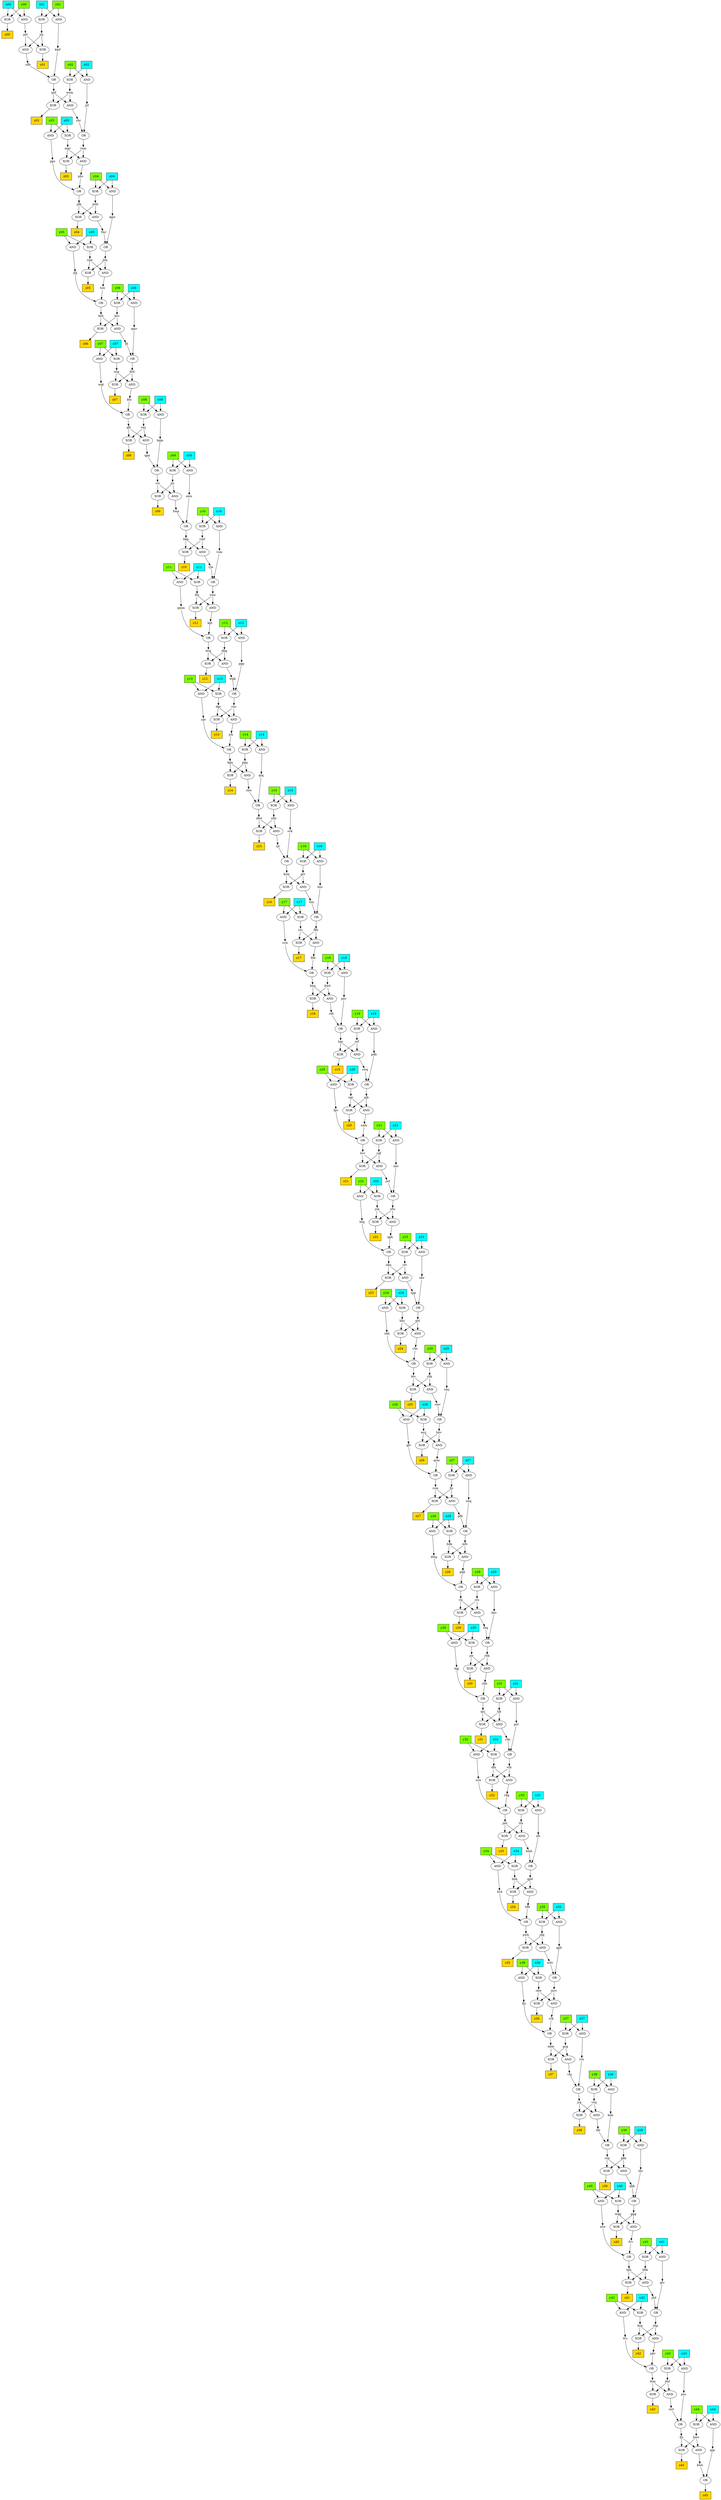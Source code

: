digraph {
  subgraph {
  x00 [shape = rectangle, style = filled, fillcolor = aqua]
  x01 [shape = rectangle, style = filled, fillcolor = aqua]
  x02 [shape = rectangle, style = filled, fillcolor = aqua]
  x03 [shape = rectangle, style = filled, fillcolor = aqua]
  x04 [shape = rectangle, style = filled, fillcolor = aqua]
  x05 [shape = rectangle, style = filled, fillcolor = aqua]
  x06 [shape = rectangle, style = filled, fillcolor = aqua]
  x07 [shape = rectangle, style = filled, fillcolor = aqua]
  x08 [shape = rectangle, style = filled, fillcolor = aqua]
  x09 [shape = rectangle, style = filled, fillcolor = aqua]
  x10 [shape = rectangle, style = filled, fillcolor = aqua]
  x11 [shape = rectangle, style = filled, fillcolor = aqua]
  x12 [shape = rectangle, style = filled, fillcolor = aqua]
  x13 [shape = rectangle, style = filled, fillcolor = aqua]
  x14 [shape = rectangle, style = filled, fillcolor = aqua]
  x15 [shape = rectangle, style = filled, fillcolor = aqua]
  x16 [shape = rectangle, style = filled, fillcolor = aqua]
  x17 [shape = rectangle, style = filled, fillcolor = aqua]
  x18 [shape = rectangle, style = filled, fillcolor = aqua]
  x19 [shape = rectangle, style = filled, fillcolor = aqua]
  x20 [shape = rectangle, style = filled, fillcolor = aqua]
  x21 [shape = rectangle, style = filled, fillcolor = aqua]
  x22 [shape = rectangle, style = filled, fillcolor = aqua]
  x23 [shape = rectangle, style = filled, fillcolor = aqua]
  x24 [shape = rectangle, style = filled, fillcolor = aqua]
  x25 [shape = rectangle, style = filled, fillcolor = aqua]
  x26 [shape = rectangle, style = filled, fillcolor = aqua]
  x27 [shape = rectangle, style = filled, fillcolor = aqua]
  x28 [shape = rectangle, style = filled, fillcolor = aqua]
  x29 [shape = rectangle, style = filled, fillcolor = aqua]
  x30 [shape = rectangle, style = filled, fillcolor = aqua]
  x31 [shape = rectangle, style = filled, fillcolor = aqua]
  x32 [shape = rectangle, style = filled, fillcolor = aqua]
  x33 [shape = rectangle, style = filled, fillcolor = aqua]
  x34 [shape = rectangle, style = filled, fillcolor = aqua]
  x35 [shape = rectangle, style = filled, fillcolor = aqua]
  x36 [shape = rectangle, style = filled, fillcolor = aqua]
  x37 [shape = rectangle, style = filled, fillcolor = aqua]
  x38 [shape = rectangle, style = filled, fillcolor = aqua]
  x39 [shape = rectangle, style = filled, fillcolor = aqua]
  x40 [shape = rectangle, style = filled, fillcolor = aqua]
  x41 [shape = rectangle, style = filled, fillcolor = aqua]
  x42 [shape = rectangle, style = filled, fillcolor = aqua]
  x43 [shape = rectangle, style = filled, fillcolor = aqua]
  x44 [shape = rectangle, style = filled, fillcolor = aqua]
  }
  subgraph {
  y00 [shape = rectangle, style = filled, fillcolor = chartreuse]
  y01 [shape = rectangle, style = filled, fillcolor = chartreuse]
  y02 [shape = rectangle, style = filled, fillcolor = chartreuse]
  y03 [shape = rectangle, style = filled, fillcolor = chartreuse]
  y04 [shape = rectangle, style = filled, fillcolor = chartreuse]
  y05 [shape = rectangle, style = filled, fillcolor = chartreuse]
  y06 [shape = rectangle, style = filled, fillcolor = chartreuse]
  y07 [shape = rectangle, style = filled, fillcolor = chartreuse]
  y08 [shape = rectangle, style = filled, fillcolor = chartreuse]
  y09 [shape = rectangle, style = filled, fillcolor = chartreuse]
  y10 [shape = rectangle, style = filled, fillcolor = chartreuse]
  y11 [shape = rectangle, style = filled, fillcolor = chartreuse]
  y12 [shape = rectangle, style = filled, fillcolor = chartreuse]
  y13 [shape = rectangle, style = filled, fillcolor = chartreuse]
  y14 [shape = rectangle, style = filled, fillcolor = chartreuse]
  y15 [shape = rectangle, style = filled, fillcolor = chartreuse]
  y16 [shape = rectangle, style = filled, fillcolor = chartreuse]
  y17 [shape = rectangle, style = filled, fillcolor = chartreuse]
  y18 [shape = rectangle, style = filled, fillcolor = chartreuse]
  y19 [shape = rectangle, style = filled, fillcolor = chartreuse]
  y20 [shape = rectangle, style = filled, fillcolor = chartreuse]
  y21 [shape = rectangle, style = filled, fillcolor = chartreuse]
  y22 [shape = rectangle, style = filled, fillcolor = chartreuse]
  y23 [shape = rectangle, style = filled, fillcolor = chartreuse]
  y24 [shape = rectangle, style = filled, fillcolor = chartreuse]
  y25 [shape = rectangle, style = filled, fillcolor = chartreuse]
  y26 [shape = rectangle, style = filled, fillcolor = chartreuse]
  y27 [shape = rectangle, style = filled, fillcolor = chartreuse]
  y28 [shape = rectangle, style = filled, fillcolor = chartreuse]
  y29 [shape = rectangle, style = filled, fillcolor = chartreuse]
  y30 [shape = rectangle, style = filled, fillcolor = chartreuse]
  y31 [shape = rectangle, style = filled, fillcolor = chartreuse]
  y32 [shape = rectangle, style = filled, fillcolor = chartreuse]
  y33 [shape = rectangle, style = filled, fillcolor = chartreuse]
  y34 [shape = rectangle, style = filled, fillcolor = chartreuse]
  y35 [shape = rectangle, style = filled, fillcolor = chartreuse]
  y36 [shape = rectangle, style = filled, fillcolor = chartreuse]
  y37 [shape = rectangle, style = filled, fillcolor = chartreuse]
  y38 [shape = rectangle, style = filled, fillcolor = chartreuse]
  y39 [shape = rectangle, style = filled, fillcolor = chartreuse]
  y40 [shape = rectangle, style = filled, fillcolor = chartreuse]
  y41 [shape = rectangle, style = filled, fillcolor = chartreuse]
  y42 [shape = rectangle, style = filled, fillcolor = chartreuse]
  y43 [shape = rectangle, style = filled, fillcolor = chartreuse]
  y44 [shape = rectangle, style = filled, fillcolor = chartreuse]
  }
  subgraph {
  z00 [shape = rectangle, style = filled, fillcolor = gold]
  z01 [shape = rectangle, style = filled, fillcolor = gold]
  z02 [shape = rectangle, style = filled, fillcolor = gold]
  z03 [shape = rectangle, style = filled, fillcolor = gold]
  z04 [shape = rectangle, style = filled, fillcolor = gold]
  z05 [shape = rectangle, style = filled, fillcolor = gold]
  z06 [shape = rectangle, style = filled, fillcolor = gold]
  z07 [shape = rectangle, style = filled, fillcolor = gold]
  z08 [shape = rectangle, style = filled, fillcolor = gold]
  z09 [shape = rectangle, style = filled, fillcolor = gold]
  z10 [shape = rectangle, style = filled, fillcolor = gold]
  z11 [shape = rectangle, style = filled, fillcolor = gold]
  z12 [shape = rectangle, style = filled, fillcolor = gold]
  z13 [shape = rectangle, style = filled, fillcolor = gold]
  z14 [shape = rectangle, style = filled, fillcolor = gold]
  z15 [shape = rectangle, style = filled, fillcolor = gold]
  z16 [shape = rectangle, style = filled, fillcolor = gold]
  z17 [shape = rectangle, style = filled, fillcolor = gold]
  z18 [shape = rectangle, style = filled, fillcolor = gold]
  z19 [shape = rectangle, style = filled, fillcolor = gold]
  z20 [shape = rectangle, style = filled, fillcolor = gold]
  z21 [shape = rectangle, style = filled, fillcolor = gold]
  z22 [shape = rectangle, style = filled, fillcolor = gold]
  z23 [shape = rectangle, style = filled, fillcolor = gold]
  z24 [shape = rectangle, style = filled, fillcolor = gold]
  z25 [shape = rectangle, style = filled, fillcolor = gold]
  z26 [shape = rectangle, style = filled, fillcolor = gold]
  z27 [shape = rectangle, style = filled, fillcolor = gold]
  z28 [shape = rectangle, style = filled, fillcolor = gold]
  z29 [shape = rectangle, style = filled, fillcolor = gold]
  z30 [shape = rectangle, style = filled, fillcolor = gold]
  z31 [shape = rectangle, style = filled, fillcolor = gold]
  z32 [shape = rectangle, style = filled, fillcolor = gold]
  z33 [shape = rectangle, style = filled, fillcolor = gold]
  z34 [shape = rectangle, style = filled, fillcolor = gold]
  z35 [shape = rectangle, style = filled, fillcolor = gold]
  z36 [shape = rectangle, style = filled, fillcolor = gold]
  z37 [shape = rectangle, style = filled, fillcolor = gold]
  z38 [shape = rectangle, style = filled, fillcolor = gold]
  z39 [shape = rectangle, style = filled, fillcolor = gold]
  z40 [shape = rectangle, style = filled, fillcolor = gold]
  z41 [shape = rectangle, style = filled, fillcolor = gold]
  z42 [shape = rectangle, style = filled, fillcolor = gold]
  z43 [shape = rectangle, style = filled, fillcolor = gold]
  z44 [shape = rectangle, style = filled, fillcolor = gold]
  z45 [shape = rectangle, style = filled, fillcolor = gold]
  }
  bcq [shape = plain]
  bgj [shape = plain]
  bkp [shape = plain]
  bmv [shape = plain]
  bqm [shape = plain]
  bss [shape = plain]
  btq [shape = plain]
  btv [shape = plain]
  cbh [shape = plain]
  ccs [shape = plain]
  ccw [shape = plain]
  cdb [shape = plain]
  cdt [shape = plain]
  chb [shape = plain]
  cjt [shape = plain]
  ckw [shape = plain]
  cpr [shape = plain]
  crk [shape = plain]
  crp [shape = plain]
  crt [shape = plain]
  dbd [shape = plain]
  dbg [shape = plain]
  dfn [shape = plain]
  dgr [shape = plain]
  dgw [shape = plain]
  dnf [shape = plain]
  drd [shape = plain]
  dwd [shape = plain]
  dwg [shape = plain]
  fbb [shape = plain]
  fjc [shape = plain]
  fjn [shape = plain]
  fjs [shape = plain]
  fjt [shape = plain]
  fkb [shape = plain]
  fmr [shape = plain]
  fpv [shape = plain]
  ftq [shape = plain]
  fvc [shape = plain]
  fvv [shape = plain]
  gcg [shape = plain]
  ggg [shape = plain]
  gkk [shape = plain]
  grr [shape = plain]
  gtv [shape = plain]
  hbc [shape = plain]
  hbk [shape = plain]
  hdk [shape = plain]
  hmh [shape = plain]
  hnk [shape = plain]
  hnq [shape = plain]
  hnv [shape = plain]
  hqr [shape = plain]
  hrd [shape = plain]
  hvv [shape = plain]
  hwp [shape = plain]
  jck [shape = plain]
  jdk [shape = plain]
  jdq [shape = plain]
  jfq [shape = plain]
  jhd [shape = plain]
  jmt [shape = plain]
  jnj [shape = plain]
  jnr [shape = plain]
  jrf [shape = plain]
  jrg [shape = plain]
  jrk [shape = plain]
  jsd [shape = plain]
  jtc [shape = plain]
  jtm [shape = plain]
  kcc [shape = plain]
  kcm [shape = plain]
  kcp [shape = plain]
  kgn [shape = plain]
  kgt [shape = plain]
  kmf [shape = plain]
  knb [shape = plain]
  knv [shape = plain]
  ksh [shape = plain]
  ktn [shape = plain]
  kwh [shape = plain]
  mcj [shape = plain]
  mcv [shape = plain]
  mfc [shape = plain]
  mgr [shape = plain]
  mtb [shape = plain]
  nbm [shape = plain]
  nbr [shape = plain]
  ncp [shape = plain]
  njb [shape = plain]
  nkn [shape = plain]
  nnq [shape = plain]
  nnr [shape = plain]
  ntw [shape = plain]
  nwn [shape = plain]
  pct [shape = plain]
  pdb [shape = plain]
  pfb [shape = plain]
  pgq [shape = plain]
  phc [shape = plain]
  pkv [shape = plain]
  pnv [shape = plain]
  ppp [shape = plain]
  pps [shape = plain]
  pqk [shape = plain]
  prt [shape = plain]
  pss [shape = plain]
  pwb [shape = plain]
  qcm [shape = plain]
  qft [shape = plain]
  qfv [shape = plain]
  qkk [shape = plain]
  qmm [shape = plain]
  qmr [shape = plain]
  qnf [shape = plain]
  qpd [shape = plain]
  qph [shape = plain]
  qpk [shape = plain]
  qpn [shape = plain]
  qqr [shape = plain]
  qsj [shape = plain]
  qst [shape = plain]
  qtq [shape = plain]
  rbk [shape = plain]
  rcc [shape = plain]
  rcm [shape = plain]
  rdg [shape = plain]
  rdn [shape = plain]
  rhk [shape = plain]
  rhw [shape = plain]
  rjw [shape = plain]
  rmv [shape = plain]
  rqf [shape = plain]
  rqw [shape = plain]
  rrn [shape = plain]
  rsj [shape = plain]
  scw [shape = plain]
  sfs [shape = plain]
  sfw [shape = plain]
  shb [shape = plain]
  shp [shape = plain]
  shr [shape = plain]
  smh [shape = plain]
  smj [shape = plain]
  spp [shape = plain]
  sqr [shape = plain]
  ssf [shape = plain]
  svk [shape = plain]
  swq [shape = plain]
  tbr [shape = plain]
  tdb [shape = plain]
  thm [shape = plain]
  thq [shape = plain]
  tjk [shape = plain]
  tkt [shape = plain]
  tnn [shape = plain]
  tph [shape = plain]
  tsw [shape = plain]
  ttn [shape = plain]
  twj [shape = plain]
  vhj [shape = plain]
  vhv [shape = plain]
  vmf [shape = plain]
  vnc [shape = plain]
  vnm [shape = plain]
  vnw [shape = plain]
  vrr [shape = plain]
  vsm [shape = plain]
  vsq [shape = plain]
  vtb [shape = plain]
  wdv [shape = plain]
  wgk [shape = plain]
  wqg [shape = plain]
  wqt [shape = plain]
  wrt [shape = plain]
  wsm [shape = plain]
  AND_y16_x16_bss [shape = oval, label = AND]
  OR_wrt_pss_fjs [shape = oval, label = OR]
  AND_qpd_hnk_tdb [shape = oval, label = AND]
  AND_ncp_drd_ktn [shape = oval, label = AND]
  AND_vnw_ftq_kgt [shape = oval, label = AND]
  XOR_y12_x12_dbg [shape = oval, label = XOR]
  AND_y05_x05_jfq [shape = oval, label = AND]
  XOR_x16_y16_grr [shape = oval, label = XOR]
  AND_y39_x39_tbr [shape = oval, label = AND]
  AND_crp_gkk_qkk [shape = oval, label = AND]
  AND_x02_y02_jrf [shape = oval, label = AND]
  AND_x09_y09_nwn [shape = oval, label = AND]
  AND_vmf_bkp_rjw [shape = oval, label = AND]
  XOR_qpd_hnk_z34 [shape = oval, label = XOR]
  XOR_x06_y06_kcc [shape = oval, label = XOR]
  AND_x30_y30_bgj [shape = oval, label = AND]
  AND_rhk_btv_rmv [shape = oval, label = AND]
  XOR_fjs_bmv_z44 [shape = oval, label = XOR]
  XOR_btv_rhk_z25 [shape = oval, label = XOR]
  OR_wgk_ppp_vnc [shape = oval, label = OR]
  XOR_kcm_grr_z16 [shape = oval, label = XOR]
  AND_fkb_rcc_fbb [shape = oval, label = AND]
  XOR_dbd_shb_z15 [shape = oval, label = XOR]
  XOR_y38_x38_vsq [shape = oval, label = XOR]
  OR_sfs_hmh_qpd [shape = oval, label = OR]
  AND_bmv_fjs_kwh [shape = oval, label = AND]
  XOR_ftq_vnw_z11 [shape = oval, label = XOR]
  OR_cjt_svk_kcm [shape = oval, label = OR]
  XOR_y33_x33_ttn [shape = oval, label = XOR]
  XOR_x18_y18_dwd [shape = oval, label = XOR]
  OR_qpk_btq_nkn [shape = oval, label = OR]
  OR_nnq_pfb_mfc [shape = oval, label = OR]
  XOR_crp_gkk_z39 [shape = oval, label = XOR]
  AND_x28_y28_dwg [shape = oval, label = AND]
  XOR_y07_x07_ncp [shape = oval, label = XOR]
  AND_ssf_hqr_swq [shape = oval, label = AND]
  AND_mfc_hdk_pqk [shape = oval, label = AND]
  XOR_y44_x44_bmv [shape = oval, label = XOR]
  XOR_x35_y35_jdq [shape = oval, label = XOR]
  XOR_y30_x30_jnr [shape = oval, label = XOR]
  XOR_x32_y32_dfn [shape = oval, label = XOR]
  OR_ccw_fbb_hnq [shape = oval, label = OR]
  OR_pqk_dwg_rsj [shape = oval, label = OR]
  OR_jrk_cpr_kgn [shape = oval, label = OR]
  AND_x01_y01_kmf [shape = oval, label = AND]
  AND_kcm_grr_tnn [shape = oval, label = AND]
  XOR_y28_x28_hdk [shape = oval, label = XOR]
  AND_mtb_jdk_fmr [shape = oval, label = AND]
  XOR_y29_x29_ccs [shape = oval, label = XOR]
  OR_vhv_cbh_btv [shape = oval, label = OR]
  XOR_hdk_mfc_z28 [shape = oval, label = XOR]
  AND_dbg_bcq_wgk [shape = oval, label = AND]
  XOR_x11_y11_ftq [shape = oval, label = XOR]
  XOR_y04_x04_mtb [shape = oval, label = XOR]
  AND_vnm_mgr_phc [shape = oval, label = AND]
  OR_jfq_tsw_ksh [shape = oval, label = OR]
  XOR_gcg_nbm_z37 [shape = oval, label = XOR]
  OR_wdv_qph_mcv [shape = oval, label = OR]
  AND_x19_y19_pdb [shape = oval, label = AND]
  XOR_rqf_hvv_z21 [shape = oval, label = XOR]
  AND_y27_x27_nnq [shape = oval, label = AND]
  OR_rdg_scw_jmt [shape = oval, label = OR]
  OR_qkk_tbr_ggg [shape = oval, label = OR]
  AND_jtm_rqw_tsw [shape = oval, label = AND]
  AND_ccs_rsj_thq [shape = oval, label = AND]
  OR_kgt_qmm_bcq [shape = oval, label = OR]
  OR_kwh_qqr_z45 [shape = oval, label = OR]
  XOR_twj_qft_z08 [shape = oval, label = XOR]
  AND_ttn_jmt_hmh [shape = oval, label = AND]
  AND_y44_x44_qqr [shape = oval, label = AND]
  XOR_x03_y03_mgr [shape = oval, label = XOR]
  AND_x40_y40_ntw [shape = oval, label = AND]
  XOR_jmt_ttn_z33 [shape = oval, label = XOR]
  XOR_x43_y43_dnf [shape = oval, label = XOR]
  OR_rmv_smj_hnv [shape = oval, label = OR]
  AND_y17_x17_ccw [shape = oval, label = AND]
  XOR_y22_x22_jck [shape = oval, label = XOR]
  AND_tph_hbk_jhd [shape = oval, label = AND]
  AND_x34_y34_hrd [shape = oval, label = AND]
  XOR_ssf_hqr_z19 [shape = oval, label = XOR]
  AND_y37_x37_rrn [shape = oval, label = AND]
  AND_y04_x04_dgw [shape = oval, label = AND]
  AND_qft_twj_qpn [shape = oval, label = AND]
  OR_tnn_bss_fkb [shape = oval, label = OR]
  AND_x12_y12_ppp [shape = oval, label = AND]
  OR_kmf_cdb_qnf [shape = oval, label = OR]
  XOR_vsq_jrg_z38 [shape = oval, label = XOR]
  XOR_ccs_rsj_z29 [shape = oval, label = XOR]
  XOR_y01_x01_jnj [shape = oval, label = XOR]
  XOR_mtb_jdk_z04 [shape = oval, label = XOR]
  AND_y21_x21_nnr [shape = oval, label = AND]
  XOR_hnq_dwd_z18 [shape = oval, label = XOR]
  XOR_x19_y19_ssf [shape = oval, label = XOR]
  XOR_y34_x34_hnk [shape = oval, label = XOR]
  AND_shp_kcp_pkv [shape = oval, label = AND]
  XOR_x08_y08_twj [shape = oval, label = XOR]
  OR_fvc_pkv_thm [shape = oval, label = OR]
  AND_x41_y41_gtv [shape = oval, label = AND]
  AND_x06_y06_qmr [shape = oval, label = AND]
  AND_qsj_tjk_rdn [shape = oval, label = AND]
  OR_vhj_rrn_jrg [shape = oval, label = OR]
  AND_jrg_vsq_tkt [shape = oval, label = AND]
  AND_y15_x15_svk [shape = oval, label = AND]
  XOR_prt_jnj_z01 [shape = oval, label = XOR]
  AND_shb_dbd_cjt [shape = oval, label = AND]
  AND_hbc_qst_vhv [shape = oval, label = AND]
  AND_x10_y10_vsm [shape = oval, label = AND]
  XOR_bkp_vmf_z10 [shape = oval, label = XOR]
  AND_y33_x33_sfs [shape = oval, label = AND]
  XOR_kgn_pgq_z14 [shape = oval, label = XOR]
  AND_y36_x36_fjn [shape = oval, label = AND]
  XOR_x00_y00_z00 [shape = oval, label = XOR]
  XOR_y40_x40_wqg [shape = oval, label = XOR]
  OR_vsm_rjw_vnw [shape = oval, label = OR]
  XOR_y42_x42_kcp [shape = oval, label = XOR]
  AND_y29_x29_knv [shape = oval, label = AND]
  AND_nbm_gcg_vhj [shape = oval, label = AND]
  AND_y13_x13_cpr [shape = oval, label = AND]
  AND_y32_x32_scw [shape = oval, label = AND]
  AND_dgr_vnc_jrk [shape = oval, label = AND]
  XOR_thm_dnf_z43 [shape = oval, label = XOR]
  OR_bgj_chb_qsj [shape = oval, label = OR]
  XOR_qsj_tjk_z31 [shape = oval, label = XOR]
  OR_thq_knv_rbk [shape = oval, label = OR]
  AND_sqr_njb_smh [shape = oval, label = AND]
  XOR_x15_y15_shb [shape = oval, label = XOR]
  OR_qfv_qcm_rcm [shape = oval, label = OR]
  XOR_x25_y25_rhk [shape = oval, label = XOR]
  XOR_y31_x31_tjk [shape = oval, label = XOR]
  OR_rdn_pct_vtb [shape = oval, label = OR]
  XOR_sqr_njb_z20 [shape = oval, label = XOR]
  XOR_fjc_rcm_z27 [shape = oval, label = XOR]
  AND_x42_y42_fvc [shape = oval, label = AND]
  AND_y14_x14_qtq [shape = oval, label = AND]
  XOR_x36_y36_ckw [shape = oval, label = XOR]
  XOR_y39_x39_gkk [shape = oval, label = XOR]
  OR_gtv_jhd_shp [shape = oval, label = OR]
  AND_x38_y38_knb [shape = oval, label = AND]
  AND_kgn_pgq_rhw [shape = oval, label = AND]
  AND_sfw_jck_qpk [shape = oval, label = AND]
  XOR_pwb_jdq_z35 [shape = oval, label = XOR]
  XOR_y05_x05_rqw [shape = oval, label = XOR]
  XOR_x23_y23_crt [shape = oval, label = XOR]
  XOR_x09_y09_jtc [shape = oval, label = XOR]
  XOR_ksh_kcc_z06 [shape = oval, label = XOR]
  AND_hnv_mcj_qcm [shape = oval, label = AND]
  XOR_y17_x17_rcc [shape = oval, label = XOR]
  AND_y23_x23_nbr [shape = oval, label = AND]
  OR_bqm_qpn_vrr [shape = oval, label = OR]
  OR_fpv_smh_hvv [shape = oval, label = OR]
  OR_swq_pdb_njb [shape = oval, label = OR]
  XOR_x13_y13_dgr [shape = oval, label = XOR]
  AND_jnj_prt_cdb [shape = oval, label = AND]
  XOR_x10_y10_vmf [shape = oval, label = XOR]
  XOR_y37_x37_gcg [shape = oval, label = XOR]
  XOR_x21_y21_rqf [shape = oval, label = XOR]
  XOR_qst_hbc_z24 [shape = oval, label = XOR]
  AND_rcm_fjc_pfb [shape = oval, label = AND]
  AND_y18_x18_pnv [shape = oval, label = AND]
  AND_wqg_ggg_fvv [shape = oval, label = AND]
  XOR_mcj_hnv_z26 [shape = oval, label = XOR]
  AND_dwd_hnq_cdt [shape = oval, label = AND]
  XOR_wsm_qnf_z02 [shape = oval, label = XOR]
  XOR_vnm_mgr_z03 [shape = oval, label = XOR]
  XOR_sfw_jck_z22 [shape = oval, label = XOR]
  AND_x08_y08_bqm [shape = oval, label = AND]
  OR_qmr_fjt_drd [shape = oval, label = OR]
  OR_cdt_pnv_hqr [shape = oval, label = OR]
  AND_ksh_kcc_fjt [shape = oval, label = AND]
  OR_wqt_ktn_qft [shape = oval, label = OR]
  AND_y24_x24_cbh [shape = oval, label = AND]
  AND_x00_y00_prt [shape = oval, label = AND]
  XOR_dgr_vnc_z13 [shape = oval, label = XOR]
  XOR_vrr_jtc_z09 [shape = oval, label = XOR]
  OR_fmr_dgw_jtm [shape = oval, label = OR]
  AND_jnr_rbk_chb [shape = oval, label = AND]
  AND_rqf_hvv_jsd [shape = oval, label = AND]
  AND_x11_y11_qmm [shape = oval, label = AND]
  AND_y31_x31_pct [shape = oval, label = AND]
  OR_jrf_shr_vnm [shape = oval, label = OR]
  AND_ckw_mcv_crk [shape = oval, label = AND]
  AND_x43_y43_pss [shape = oval, label = AND]
  XOR_jnr_rbk_z30 [shape = oval, label = XOR]
  AND_x20_y20_fpv [shape = oval, label = AND]
  OR_ntw_fvv_tph [shape = oval, label = OR]
  XOR_x14_y14_pgq [shape = oval, label = XOR]
  XOR_tph_hbk_z41 [shape = oval, label = XOR]
  OR_nbr_spp_qst [shape = oval, label = OR]
  XOR_ckw_mcv_z36 [shape = oval, label = XOR]
  OR_pps_phc_jdk [shape = oval, label = OR]
  AND_vrr_jtc_hwp [shape = oval, label = AND]
  AND_jdq_pwb_wdv [shape = oval, label = AND]
  XOR_y20_x20_sqr [shape = oval, label = XOR]
  OR_crk_fjn_nbm [shape = oval, label = OR]
  OR_hwp_nwn_bkp [shape = oval, label = OR]
  AND_wsm_qnf_shr [shape = oval, label = AND]
  AND_x26_y26_qfv [shape = oval, label = AND]
  XOR_y26_x26_mcj [shape = oval, label = XOR]
  XOR_crt_nkn_z23 [shape = oval, label = XOR]
  XOR_ncp_drd_z07 [shape = oval, label = XOR]
  AND_vtb_dfn_rdg [shape = oval, label = AND]
  XOR_wqg_ggg_z40 [shape = oval, label = XOR]
  XOR_x27_y27_fjc [shape = oval, label = XOR]
  XOR_fkb_rcc_z17 [shape = oval, label = XOR]
  XOR_vtb_dfn_z32 [shape = oval, label = XOR]
  XOR_rqw_jtm_z05 [shape = oval, label = XOR]
  XOR_kcp_shp_z42 [shape = oval, label = XOR]
  OR_hrd_tdb_pwb [shape = oval, label = OR]
  AND_x35_y35_qph [shape = oval, label = AND]
  AND_y22_x22_btq [shape = oval, label = AND]
  OR_tkt_knb_crp [shape = oval, label = OR]
  AND_y03_x03_pps [shape = oval, label = AND]
  XOR_x41_y41_hbk [shape = oval, label = XOR]
  AND_x25_y25_smj [shape = oval, label = AND]
  AND_dnf_thm_wrt [shape = oval, label = AND]
  XOR_y02_x02_wsm [shape = oval, label = XOR]
  AND_y07_x07_wqt [shape = oval, label = AND]
  XOR_dbg_bcq_z12 [shape = oval, label = XOR]
  XOR_y24_x24_hbc [shape = oval, label = XOR]
  AND_nkn_crt_spp [shape = oval, label = AND]
  OR_qtq_rhw_dbd [shape = oval, label = OR]
  OR_jsd_nnr_sfw [shape = oval, label = OR]
  y16 -> { AND_y16_x16_bss }
  x16 -> { AND_y16_x16_bss }
  AND_y16_x16_bss -> { bss }
  wrt -> { OR_wrt_pss_fjs }
  pss -> { OR_wrt_pss_fjs }
  OR_wrt_pss_fjs -> { fjs }
  qpd -> { AND_qpd_hnk_tdb }
  hnk -> { AND_qpd_hnk_tdb }
  AND_qpd_hnk_tdb -> { tdb }
  ncp -> { AND_ncp_drd_ktn }
  drd -> { AND_ncp_drd_ktn }
  AND_ncp_drd_ktn -> { ktn }
  vnw -> { AND_vnw_ftq_kgt }
  ftq -> { AND_vnw_ftq_kgt }
  AND_vnw_ftq_kgt -> { kgt }
  y12 -> { XOR_y12_x12_dbg }
  x12 -> { XOR_y12_x12_dbg }
  XOR_y12_x12_dbg -> { dbg }
  y05 -> { AND_y05_x05_jfq }
  x05 -> { AND_y05_x05_jfq }
  AND_y05_x05_jfq -> { jfq }
  x16 -> { XOR_x16_y16_grr }
  y16 -> { XOR_x16_y16_grr }
  XOR_x16_y16_grr -> { grr }
  y39 -> { AND_y39_x39_tbr }
  x39 -> { AND_y39_x39_tbr }
  AND_y39_x39_tbr -> { tbr }
  crp -> { AND_crp_gkk_qkk }
  gkk -> { AND_crp_gkk_qkk }
  AND_crp_gkk_qkk -> { qkk }
  x02 -> { AND_x02_y02_jrf }
  y02 -> { AND_x02_y02_jrf }
  AND_x02_y02_jrf -> { jrf }
  x09 -> { AND_x09_y09_nwn }
  y09 -> { AND_x09_y09_nwn }
  AND_x09_y09_nwn -> { nwn }
  vmf -> { AND_vmf_bkp_rjw }
  bkp -> { AND_vmf_bkp_rjw }
  AND_vmf_bkp_rjw -> { rjw }
  qpd -> { XOR_qpd_hnk_z34 }
  hnk -> { XOR_qpd_hnk_z34 }
  XOR_qpd_hnk_z34 -> { z34 }
  x06 -> { XOR_x06_y06_kcc }
  y06 -> { XOR_x06_y06_kcc }
  XOR_x06_y06_kcc -> { kcc }
  x30 -> { AND_x30_y30_bgj }
  y30 -> { AND_x30_y30_bgj }
  AND_x30_y30_bgj -> { bgj }
  rhk -> { AND_rhk_btv_rmv }
  btv -> { AND_rhk_btv_rmv }
  AND_rhk_btv_rmv -> { rmv }
  fjs -> { XOR_fjs_bmv_z44 }
  bmv -> { XOR_fjs_bmv_z44 }
  XOR_fjs_bmv_z44 -> { z44 }
  btv -> { XOR_btv_rhk_z25 }
  rhk -> { XOR_btv_rhk_z25 }
  XOR_btv_rhk_z25 -> { z25 }
  wgk -> { OR_wgk_ppp_vnc }
  ppp -> { OR_wgk_ppp_vnc }
  OR_wgk_ppp_vnc -> { vnc }
  kcm -> { XOR_kcm_grr_z16 }
  grr -> { XOR_kcm_grr_z16 }
  XOR_kcm_grr_z16 -> { z16 }
  fkb -> { AND_fkb_rcc_fbb }
  rcc -> { AND_fkb_rcc_fbb }
  AND_fkb_rcc_fbb -> { fbb }
  dbd -> { XOR_dbd_shb_z15 }
  shb -> { XOR_dbd_shb_z15 }
  XOR_dbd_shb_z15 -> { z15 }
  y38 -> { XOR_y38_x38_vsq }
  x38 -> { XOR_y38_x38_vsq }
  XOR_y38_x38_vsq -> { vsq }
  sfs -> { OR_sfs_hmh_qpd }
  hmh -> { OR_sfs_hmh_qpd }
  OR_sfs_hmh_qpd -> { qpd }
  bmv -> { AND_bmv_fjs_kwh }
  fjs -> { AND_bmv_fjs_kwh }
  AND_bmv_fjs_kwh -> { kwh }
  ftq -> { XOR_ftq_vnw_z11 }
  vnw -> { XOR_ftq_vnw_z11 }
  XOR_ftq_vnw_z11 -> { z11 }
  cjt -> { OR_cjt_svk_kcm }
  svk -> { OR_cjt_svk_kcm }
  OR_cjt_svk_kcm -> { kcm }
  y33 -> { XOR_y33_x33_ttn }
  x33 -> { XOR_y33_x33_ttn }
  XOR_y33_x33_ttn -> { ttn }
  x18 -> { XOR_x18_y18_dwd }
  y18 -> { XOR_x18_y18_dwd }
  XOR_x18_y18_dwd -> { dwd }
  qpk -> { OR_qpk_btq_nkn }
  btq -> { OR_qpk_btq_nkn }
  OR_qpk_btq_nkn -> { nkn }
  nnq -> { OR_nnq_pfb_mfc }
  pfb -> { OR_nnq_pfb_mfc }
  OR_nnq_pfb_mfc -> { mfc }
  crp -> { XOR_crp_gkk_z39 }
  gkk -> { XOR_crp_gkk_z39 }
  XOR_crp_gkk_z39 -> { z39 }
  x28 -> { AND_x28_y28_dwg }
  y28 -> { AND_x28_y28_dwg }
  AND_x28_y28_dwg -> { dwg }
  y07 -> { XOR_y07_x07_ncp }
  x07 -> { XOR_y07_x07_ncp }
  XOR_y07_x07_ncp -> { ncp }
  ssf -> { AND_ssf_hqr_swq }
  hqr -> { AND_ssf_hqr_swq }
  AND_ssf_hqr_swq -> { swq }
  mfc -> { AND_mfc_hdk_pqk }
  hdk -> { AND_mfc_hdk_pqk }
  AND_mfc_hdk_pqk -> { pqk }
  y44 -> { XOR_y44_x44_bmv }
  x44 -> { XOR_y44_x44_bmv }
  XOR_y44_x44_bmv -> { bmv }
  x35 -> { XOR_x35_y35_jdq }
  y35 -> { XOR_x35_y35_jdq }
  XOR_x35_y35_jdq -> { jdq }
  y30 -> { XOR_y30_x30_jnr }
  x30 -> { XOR_y30_x30_jnr }
  XOR_y30_x30_jnr -> { jnr }
  x32 -> { XOR_x32_y32_dfn }
  y32 -> { XOR_x32_y32_dfn }
  XOR_x32_y32_dfn -> { dfn }
  ccw -> { OR_ccw_fbb_hnq }
  fbb -> { OR_ccw_fbb_hnq }
  OR_ccw_fbb_hnq -> { hnq }
  pqk -> { OR_pqk_dwg_rsj }
  dwg -> { OR_pqk_dwg_rsj }
  OR_pqk_dwg_rsj -> { rsj }
  jrk -> { OR_jrk_cpr_kgn }
  cpr -> { OR_jrk_cpr_kgn }
  OR_jrk_cpr_kgn -> { kgn }
  x01 -> { AND_x01_y01_kmf }
  y01 -> { AND_x01_y01_kmf }
  AND_x01_y01_kmf -> { kmf }
  kcm -> { AND_kcm_grr_tnn }
  grr -> { AND_kcm_grr_tnn }
  AND_kcm_grr_tnn -> { tnn }
  y28 -> { XOR_y28_x28_hdk }
  x28 -> { XOR_y28_x28_hdk }
  XOR_y28_x28_hdk -> { hdk }
  mtb -> { AND_mtb_jdk_fmr }
  jdk -> { AND_mtb_jdk_fmr }
  AND_mtb_jdk_fmr -> { fmr }
  y29 -> { XOR_y29_x29_ccs }
  x29 -> { XOR_y29_x29_ccs }
  XOR_y29_x29_ccs -> { ccs }
  vhv -> { OR_vhv_cbh_btv }
  cbh -> { OR_vhv_cbh_btv }
  OR_vhv_cbh_btv -> { btv }
  hdk -> { XOR_hdk_mfc_z28 }
  mfc -> { XOR_hdk_mfc_z28 }
  XOR_hdk_mfc_z28 -> { z28 }
  dbg -> { AND_dbg_bcq_wgk }
  bcq -> { AND_dbg_bcq_wgk }
  AND_dbg_bcq_wgk -> { wgk }
  x11 -> { XOR_x11_y11_ftq }
  y11 -> { XOR_x11_y11_ftq }
  XOR_x11_y11_ftq -> { ftq }
  y04 -> { XOR_y04_x04_mtb }
  x04 -> { XOR_y04_x04_mtb }
  XOR_y04_x04_mtb -> { mtb }
  vnm -> { AND_vnm_mgr_phc }
  mgr -> { AND_vnm_mgr_phc }
  AND_vnm_mgr_phc -> { phc }
  jfq -> { OR_jfq_tsw_ksh }
  tsw -> { OR_jfq_tsw_ksh }
  OR_jfq_tsw_ksh -> { ksh }
  gcg -> { XOR_gcg_nbm_z37 }
  nbm -> { XOR_gcg_nbm_z37 }
  XOR_gcg_nbm_z37 -> { z37 }
  wdv -> { OR_wdv_qph_mcv }
  qph -> { OR_wdv_qph_mcv }
  OR_wdv_qph_mcv -> { mcv }
  x19 -> { AND_x19_y19_pdb }
  y19 -> { AND_x19_y19_pdb }
  AND_x19_y19_pdb -> { pdb }
  rqf -> { XOR_rqf_hvv_z21 }
  hvv -> { XOR_rqf_hvv_z21 }
  XOR_rqf_hvv_z21 -> { z21 }
  y27 -> { AND_y27_x27_nnq }
  x27 -> { AND_y27_x27_nnq }
  AND_y27_x27_nnq -> { nnq }
  rdg -> { OR_rdg_scw_jmt }
  scw -> { OR_rdg_scw_jmt }
  OR_rdg_scw_jmt -> { jmt }
  qkk -> { OR_qkk_tbr_ggg }
  tbr -> { OR_qkk_tbr_ggg }
  OR_qkk_tbr_ggg -> { ggg }
  jtm -> { AND_jtm_rqw_tsw }
  rqw -> { AND_jtm_rqw_tsw }
  AND_jtm_rqw_tsw -> { tsw }
  ccs -> { AND_ccs_rsj_thq }
  rsj -> { AND_ccs_rsj_thq }
  AND_ccs_rsj_thq -> { thq }
  kgt -> { OR_kgt_qmm_bcq }
  qmm -> { OR_kgt_qmm_bcq }
  OR_kgt_qmm_bcq -> { bcq }
  kwh -> { OR_kwh_qqr_z45 }
  qqr -> { OR_kwh_qqr_z45 }
  OR_kwh_qqr_z45 -> { z45 }
  twj -> { XOR_twj_qft_z08 }
  qft -> { XOR_twj_qft_z08 }
  XOR_twj_qft_z08 -> { z08 }
  ttn -> { AND_ttn_jmt_hmh }
  jmt -> { AND_ttn_jmt_hmh }
  AND_ttn_jmt_hmh -> { hmh }
  y44 -> { AND_y44_x44_qqr }
  x44 -> { AND_y44_x44_qqr }
  AND_y44_x44_qqr -> { qqr }
  x03 -> { XOR_x03_y03_mgr }
  y03 -> { XOR_x03_y03_mgr }
  XOR_x03_y03_mgr -> { mgr }
  x40 -> { AND_x40_y40_ntw }
  y40 -> { AND_x40_y40_ntw }
  AND_x40_y40_ntw -> { ntw }
  jmt -> { XOR_jmt_ttn_z33 }
  ttn -> { XOR_jmt_ttn_z33 }
  XOR_jmt_ttn_z33 -> { z33 }
  x43 -> { XOR_x43_y43_dnf }
  y43 -> { XOR_x43_y43_dnf }
  XOR_x43_y43_dnf -> { dnf }
  rmv -> { OR_rmv_smj_hnv }
  smj -> { OR_rmv_smj_hnv }
  OR_rmv_smj_hnv -> { hnv }
  y17 -> { AND_y17_x17_ccw }
  x17 -> { AND_y17_x17_ccw }
  AND_y17_x17_ccw -> { ccw }
  y22 -> { XOR_y22_x22_jck }
  x22 -> { XOR_y22_x22_jck }
  XOR_y22_x22_jck -> { jck }
  tph -> { AND_tph_hbk_jhd }
  hbk -> { AND_tph_hbk_jhd }
  AND_tph_hbk_jhd -> { jhd }
  x34 -> { AND_x34_y34_hrd }
  y34 -> { AND_x34_y34_hrd }
  AND_x34_y34_hrd -> { hrd }
  ssf -> { XOR_ssf_hqr_z19 }
  hqr -> { XOR_ssf_hqr_z19 }
  XOR_ssf_hqr_z19 -> { z19 }
  y37 -> { AND_y37_x37_rrn }
  x37 -> { AND_y37_x37_rrn }
  AND_y37_x37_rrn -> { rrn }
  y04 -> { AND_y04_x04_dgw }
  x04 -> { AND_y04_x04_dgw }
  AND_y04_x04_dgw -> { dgw }
  qft -> { AND_qft_twj_qpn }
  twj -> { AND_qft_twj_qpn }
  AND_qft_twj_qpn -> { qpn }
  tnn -> { OR_tnn_bss_fkb }
  bss -> { OR_tnn_bss_fkb }
  OR_tnn_bss_fkb -> { fkb }
  x12 -> { AND_x12_y12_ppp }
  y12 -> { AND_x12_y12_ppp }
  AND_x12_y12_ppp -> { ppp }
  kmf -> { OR_kmf_cdb_qnf }
  cdb -> { OR_kmf_cdb_qnf }
  OR_kmf_cdb_qnf -> { qnf }
  vsq -> { XOR_vsq_jrg_z38 }
  jrg -> { XOR_vsq_jrg_z38 }
  XOR_vsq_jrg_z38 -> { z38 }
  ccs -> { XOR_ccs_rsj_z29 }
  rsj -> { XOR_ccs_rsj_z29 }
  XOR_ccs_rsj_z29 -> { z29 }
  y01 -> { XOR_y01_x01_jnj }
  x01 -> { XOR_y01_x01_jnj }
  XOR_y01_x01_jnj -> { jnj }
  mtb -> { XOR_mtb_jdk_z04 }
  jdk -> { XOR_mtb_jdk_z04 }
  XOR_mtb_jdk_z04 -> { z04 }
  y21 -> { AND_y21_x21_nnr }
  x21 -> { AND_y21_x21_nnr }
  AND_y21_x21_nnr -> { nnr }
  hnq -> { XOR_hnq_dwd_z18 }
  dwd -> { XOR_hnq_dwd_z18 }
  XOR_hnq_dwd_z18 -> { z18 }
  x19 -> { XOR_x19_y19_ssf }
  y19 -> { XOR_x19_y19_ssf }
  XOR_x19_y19_ssf -> { ssf }
  y34 -> { XOR_y34_x34_hnk }
  x34 -> { XOR_y34_x34_hnk }
  XOR_y34_x34_hnk -> { hnk }
  shp -> { AND_shp_kcp_pkv }
  kcp -> { AND_shp_kcp_pkv }
  AND_shp_kcp_pkv -> { pkv }
  x08 -> { XOR_x08_y08_twj }
  y08 -> { XOR_x08_y08_twj }
  XOR_x08_y08_twj -> { twj }
  fvc -> { OR_fvc_pkv_thm }
  pkv -> { OR_fvc_pkv_thm }
  OR_fvc_pkv_thm -> { thm }
  x41 -> { AND_x41_y41_gtv }
  y41 -> { AND_x41_y41_gtv }
  AND_x41_y41_gtv -> { gtv }
  x06 -> { AND_x06_y06_qmr }
  y06 -> { AND_x06_y06_qmr }
  AND_x06_y06_qmr -> { qmr }
  qsj -> { AND_qsj_tjk_rdn }
  tjk -> { AND_qsj_tjk_rdn }
  AND_qsj_tjk_rdn -> { rdn }
  vhj -> { OR_vhj_rrn_jrg }
  rrn -> { OR_vhj_rrn_jrg }
  OR_vhj_rrn_jrg -> { jrg }
  jrg -> { AND_jrg_vsq_tkt }
  vsq -> { AND_jrg_vsq_tkt }
  AND_jrg_vsq_tkt -> { tkt }
  y15 -> { AND_y15_x15_svk }
  x15 -> { AND_y15_x15_svk }
  AND_y15_x15_svk -> { svk }
  prt -> { XOR_prt_jnj_z01 }
  jnj -> { XOR_prt_jnj_z01 }
  XOR_prt_jnj_z01 -> { z01 }
  shb -> { AND_shb_dbd_cjt }
  dbd -> { AND_shb_dbd_cjt }
  AND_shb_dbd_cjt -> { cjt }
  hbc -> { AND_hbc_qst_vhv }
  qst -> { AND_hbc_qst_vhv }
  AND_hbc_qst_vhv -> { vhv }
  x10 -> { AND_x10_y10_vsm }
  y10 -> { AND_x10_y10_vsm }
  AND_x10_y10_vsm -> { vsm }
  bkp -> { XOR_bkp_vmf_z10 }
  vmf -> { XOR_bkp_vmf_z10 }
  XOR_bkp_vmf_z10 -> { z10 }
  y33 -> { AND_y33_x33_sfs }
  x33 -> { AND_y33_x33_sfs }
  AND_y33_x33_sfs -> { sfs }
  kgn -> { XOR_kgn_pgq_z14 }
  pgq -> { XOR_kgn_pgq_z14 }
  XOR_kgn_pgq_z14 -> { z14 }
  y36 -> { AND_y36_x36_fjn }
  x36 -> { AND_y36_x36_fjn }
  AND_y36_x36_fjn -> { fjn }
  x00 -> { XOR_x00_y00_z00 }
  y00 -> { XOR_x00_y00_z00 }
  XOR_x00_y00_z00 -> { z00 }
  y40 -> { XOR_y40_x40_wqg }
  x40 -> { XOR_y40_x40_wqg }
  XOR_y40_x40_wqg -> { wqg }
  vsm -> { OR_vsm_rjw_vnw }
  rjw -> { OR_vsm_rjw_vnw }
  OR_vsm_rjw_vnw -> { vnw }
  y42 -> { XOR_y42_x42_kcp }
  x42 -> { XOR_y42_x42_kcp }
  XOR_y42_x42_kcp -> { kcp }
  y29 -> { AND_y29_x29_knv }
  x29 -> { AND_y29_x29_knv }
  AND_y29_x29_knv -> { knv }
  nbm -> { AND_nbm_gcg_vhj }
  gcg -> { AND_nbm_gcg_vhj }
  AND_nbm_gcg_vhj -> { vhj }
  y13 -> { AND_y13_x13_cpr }
  x13 -> { AND_y13_x13_cpr }
  AND_y13_x13_cpr -> { cpr }
  y32 -> { AND_y32_x32_scw }
  x32 -> { AND_y32_x32_scw }
  AND_y32_x32_scw -> { scw }
  dgr -> { AND_dgr_vnc_jrk }
  vnc -> { AND_dgr_vnc_jrk }
  AND_dgr_vnc_jrk -> { jrk }
  thm -> { XOR_thm_dnf_z43 }
  dnf -> { XOR_thm_dnf_z43 }
  XOR_thm_dnf_z43 -> { z43 }
  bgj -> { OR_bgj_chb_qsj }
  chb -> { OR_bgj_chb_qsj }
  OR_bgj_chb_qsj -> { qsj }
  qsj -> { XOR_qsj_tjk_z31 }
  tjk -> { XOR_qsj_tjk_z31 }
  XOR_qsj_tjk_z31 -> { z31 }
  thq -> { OR_thq_knv_rbk }
  knv -> { OR_thq_knv_rbk }
  OR_thq_knv_rbk -> { rbk }
  sqr -> { AND_sqr_njb_smh }
  njb -> { AND_sqr_njb_smh }
  AND_sqr_njb_smh -> { smh }
  x15 -> { XOR_x15_y15_shb }
  y15 -> { XOR_x15_y15_shb }
  XOR_x15_y15_shb -> { shb }
  qfv -> { OR_qfv_qcm_rcm }
  qcm -> { OR_qfv_qcm_rcm }
  OR_qfv_qcm_rcm -> { rcm }
  x25 -> { XOR_x25_y25_rhk }
  y25 -> { XOR_x25_y25_rhk }
  XOR_x25_y25_rhk -> { rhk }
  y31 -> { XOR_y31_x31_tjk }
  x31 -> { XOR_y31_x31_tjk }
  XOR_y31_x31_tjk -> { tjk }
  rdn -> { OR_rdn_pct_vtb }
  pct -> { OR_rdn_pct_vtb }
  OR_rdn_pct_vtb -> { vtb }
  sqr -> { XOR_sqr_njb_z20 }
  njb -> { XOR_sqr_njb_z20 }
  XOR_sqr_njb_z20 -> { z20 }
  fjc -> { XOR_fjc_rcm_z27 }
  rcm -> { XOR_fjc_rcm_z27 }
  XOR_fjc_rcm_z27 -> { z27 }
  x42 -> { AND_x42_y42_fvc }
  y42 -> { AND_x42_y42_fvc }
  AND_x42_y42_fvc -> { fvc }
  y14 -> { AND_y14_x14_qtq }
  x14 -> { AND_y14_x14_qtq }
  AND_y14_x14_qtq -> { qtq }
  x36 -> { XOR_x36_y36_ckw }
  y36 -> { XOR_x36_y36_ckw }
  XOR_x36_y36_ckw -> { ckw }
  y39 -> { XOR_y39_x39_gkk }
  x39 -> { XOR_y39_x39_gkk }
  XOR_y39_x39_gkk -> { gkk }
  gtv -> { OR_gtv_jhd_shp }
  jhd -> { OR_gtv_jhd_shp }
  OR_gtv_jhd_shp -> { shp }
  x38 -> { AND_x38_y38_knb }
  y38 -> { AND_x38_y38_knb }
  AND_x38_y38_knb -> { knb }
  kgn -> { AND_kgn_pgq_rhw }
  pgq -> { AND_kgn_pgq_rhw }
  AND_kgn_pgq_rhw -> { rhw }
  sfw -> { AND_sfw_jck_qpk }
  jck -> { AND_sfw_jck_qpk }
  AND_sfw_jck_qpk -> { qpk }
  pwb -> { XOR_pwb_jdq_z35 }
  jdq -> { XOR_pwb_jdq_z35 }
  XOR_pwb_jdq_z35 -> { z35 }
  y05 -> { XOR_y05_x05_rqw }
  x05 -> { XOR_y05_x05_rqw }
  XOR_y05_x05_rqw -> { rqw }
  x23 -> { XOR_x23_y23_crt }
  y23 -> { XOR_x23_y23_crt }
  XOR_x23_y23_crt -> { crt }
  x09 -> { XOR_x09_y09_jtc }
  y09 -> { XOR_x09_y09_jtc }
  XOR_x09_y09_jtc -> { jtc }
  ksh -> { XOR_ksh_kcc_z06 }
  kcc -> { XOR_ksh_kcc_z06 }
  XOR_ksh_kcc_z06 -> { z06 }
  hnv -> { AND_hnv_mcj_qcm }
  mcj -> { AND_hnv_mcj_qcm }
  AND_hnv_mcj_qcm -> { qcm }
  y17 -> { XOR_y17_x17_rcc }
  x17 -> { XOR_y17_x17_rcc }
  XOR_y17_x17_rcc -> { rcc }
  y23 -> { AND_y23_x23_nbr }
  x23 -> { AND_y23_x23_nbr }
  AND_y23_x23_nbr -> { nbr }
  bqm -> { OR_bqm_qpn_vrr }
  qpn -> { OR_bqm_qpn_vrr }
  OR_bqm_qpn_vrr -> { vrr }
  fpv -> { OR_fpv_smh_hvv }
  smh -> { OR_fpv_smh_hvv }
  OR_fpv_smh_hvv -> { hvv }
  swq -> { OR_swq_pdb_njb }
  pdb -> { OR_swq_pdb_njb }
  OR_swq_pdb_njb -> { njb }
  x13 -> { XOR_x13_y13_dgr }
  y13 -> { XOR_x13_y13_dgr }
  XOR_x13_y13_dgr -> { dgr }
  jnj -> { AND_jnj_prt_cdb }
  prt -> { AND_jnj_prt_cdb }
  AND_jnj_prt_cdb -> { cdb }
  x10 -> { XOR_x10_y10_vmf }
  y10 -> { XOR_x10_y10_vmf }
  XOR_x10_y10_vmf -> { vmf }
  y37 -> { XOR_y37_x37_gcg }
  x37 -> { XOR_y37_x37_gcg }
  XOR_y37_x37_gcg -> { gcg }
  x21 -> { XOR_x21_y21_rqf }
  y21 -> { XOR_x21_y21_rqf }
  XOR_x21_y21_rqf -> { rqf }
  qst -> { XOR_qst_hbc_z24 }
  hbc -> { XOR_qst_hbc_z24 }
  XOR_qst_hbc_z24 -> { z24 }
  rcm -> { AND_rcm_fjc_pfb }
  fjc -> { AND_rcm_fjc_pfb }
  AND_rcm_fjc_pfb -> { pfb }
  y18 -> { AND_y18_x18_pnv }
  x18 -> { AND_y18_x18_pnv }
  AND_y18_x18_pnv -> { pnv }
  wqg -> { AND_wqg_ggg_fvv }
  ggg -> { AND_wqg_ggg_fvv }
  AND_wqg_ggg_fvv -> { fvv }
  mcj -> { XOR_mcj_hnv_z26 }
  hnv -> { XOR_mcj_hnv_z26 }
  XOR_mcj_hnv_z26 -> { z26 }
  dwd -> { AND_dwd_hnq_cdt }
  hnq -> { AND_dwd_hnq_cdt }
  AND_dwd_hnq_cdt -> { cdt }
  wsm -> { XOR_wsm_qnf_z02 }
  qnf -> { XOR_wsm_qnf_z02 }
  XOR_wsm_qnf_z02 -> { z02 }
  vnm -> { XOR_vnm_mgr_z03 }
  mgr -> { XOR_vnm_mgr_z03 }
  XOR_vnm_mgr_z03 -> { z03 }
  sfw -> { XOR_sfw_jck_z22 }
  jck -> { XOR_sfw_jck_z22 }
  XOR_sfw_jck_z22 -> { z22 }
  x08 -> { AND_x08_y08_bqm }
  y08 -> { AND_x08_y08_bqm }
  AND_x08_y08_bqm -> { bqm }
  qmr -> { OR_qmr_fjt_drd }
  fjt -> { OR_qmr_fjt_drd }
  OR_qmr_fjt_drd -> { drd }
  cdt -> { OR_cdt_pnv_hqr }
  pnv -> { OR_cdt_pnv_hqr }
  OR_cdt_pnv_hqr -> { hqr }
  ksh -> { AND_ksh_kcc_fjt }
  kcc -> { AND_ksh_kcc_fjt }
  AND_ksh_kcc_fjt -> { fjt }
  wqt -> { OR_wqt_ktn_qft }
  ktn -> { OR_wqt_ktn_qft }
  OR_wqt_ktn_qft -> { qft }
  y24 -> { AND_y24_x24_cbh }
  x24 -> { AND_y24_x24_cbh }
  AND_y24_x24_cbh -> { cbh }
  x00 -> { AND_x00_y00_prt }
  y00 -> { AND_x00_y00_prt }
  AND_x00_y00_prt -> { prt }
  dgr -> { XOR_dgr_vnc_z13 }
  vnc -> { XOR_dgr_vnc_z13 }
  XOR_dgr_vnc_z13 -> { z13 }
  vrr -> { XOR_vrr_jtc_z09 }
  jtc -> { XOR_vrr_jtc_z09 }
  XOR_vrr_jtc_z09 -> { z09 }
  fmr -> { OR_fmr_dgw_jtm }
  dgw -> { OR_fmr_dgw_jtm }
  OR_fmr_dgw_jtm -> { jtm }
  jnr -> { AND_jnr_rbk_chb }
  rbk -> { AND_jnr_rbk_chb }
  AND_jnr_rbk_chb -> { chb }
  rqf -> { AND_rqf_hvv_jsd }
  hvv -> { AND_rqf_hvv_jsd }
  AND_rqf_hvv_jsd -> { jsd }
  x11 -> { AND_x11_y11_qmm }
  y11 -> { AND_x11_y11_qmm }
  AND_x11_y11_qmm -> { qmm }
  y31 -> { AND_y31_x31_pct }
  x31 -> { AND_y31_x31_pct }
  AND_y31_x31_pct -> { pct }
  jrf -> { OR_jrf_shr_vnm }
  shr -> { OR_jrf_shr_vnm }
  OR_jrf_shr_vnm -> { vnm }
  ckw -> { AND_ckw_mcv_crk }
  mcv -> { AND_ckw_mcv_crk }
  AND_ckw_mcv_crk -> { crk }
  x43 -> { AND_x43_y43_pss }
  y43 -> { AND_x43_y43_pss }
  AND_x43_y43_pss -> { pss }
  jnr -> { XOR_jnr_rbk_z30 }
  rbk -> { XOR_jnr_rbk_z30 }
  XOR_jnr_rbk_z30 -> { z30 }
  x20 -> { AND_x20_y20_fpv }
  y20 -> { AND_x20_y20_fpv }
  AND_x20_y20_fpv -> { fpv }
  ntw -> { OR_ntw_fvv_tph }
  fvv -> { OR_ntw_fvv_tph }
  OR_ntw_fvv_tph -> { tph }
  x14 -> { XOR_x14_y14_pgq }
  y14 -> { XOR_x14_y14_pgq }
  XOR_x14_y14_pgq -> { pgq }
  tph -> { XOR_tph_hbk_z41 }
  hbk -> { XOR_tph_hbk_z41 }
  XOR_tph_hbk_z41 -> { z41 }
  nbr -> { OR_nbr_spp_qst }
  spp -> { OR_nbr_spp_qst }
  OR_nbr_spp_qst -> { qst }
  ckw -> { XOR_ckw_mcv_z36 }
  mcv -> { XOR_ckw_mcv_z36 }
  XOR_ckw_mcv_z36 -> { z36 }
  pps -> { OR_pps_phc_jdk }
  phc -> { OR_pps_phc_jdk }
  OR_pps_phc_jdk -> { jdk }
  vrr -> { AND_vrr_jtc_hwp }
  jtc -> { AND_vrr_jtc_hwp }
  AND_vrr_jtc_hwp -> { hwp }
  jdq -> { AND_jdq_pwb_wdv }
  pwb -> { AND_jdq_pwb_wdv }
  AND_jdq_pwb_wdv -> { wdv }
  y20 -> { XOR_y20_x20_sqr }
  x20 -> { XOR_y20_x20_sqr }
  XOR_y20_x20_sqr -> { sqr }
  crk -> { OR_crk_fjn_nbm }
  fjn -> { OR_crk_fjn_nbm }
  OR_crk_fjn_nbm -> { nbm }
  hwp -> { OR_hwp_nwn_bkp }
  nwn -> { OR_hwp_nwn_bkp }
  OR_hwp_nwn_bkp -> { bkp }
  wsm -> { AND_wsm_qnf_shr }
  qnf -> { AND_wsm_qnf_shr }
  AND_wsm_qnf_shr -> { shr }
  x26 -> { AND_x26_y26_qfv }
  y26 -> { AND_x26_y26_qfv }
  AND_x26_y26_qfv -> { qfv }
  y26 -> { XOR_y26_x26_mcj }
  x26 -> { XOR_y26_x26_mcj }
  XOR_y26_x26_mcj -> { mcj }
  crt -> { XOR_crt_nkn_z23 }
  nkn -> { XOR_crt_nkn_z23 }
  XOR_crt_nkn_z23 -> { z23 }
  ncp -> { XOR_ncp_drd_z07 }
  drd -> { XOR_ncp_drd_z07 }
  XOR_ncp_drd_z07 -> { z07 }
  vtb -> { AND_vtb_dfn_rdg }
  dfn -> { AND_vtb_dfn_rdg }
  AND_vtb_dfn_rdg -> { rdg }
  wqg -> { XOR_wqg_ggg_z40 }
  ggg -> { XOR_wqg_ggg_z40 }
  XOR_wqg_ggg_z40 -> { z40 }
  x27 -> { XOR_x27_y27_fjc }
  y27 -> { XOR_x27_y27_fjc }
  XOR_x27_y27_fjc -> { fjc }
  fkb -> { XOR_fkb_rcc_z17 }
  rcc -> { XOR_fkb_rcc_z17 }
  XOR_fkb_rcc_z17 -> { z17 }
  vtb -> { XOR_vtb_dfn_z32 }
  dfn -> { XOR_vtb_dfn_z32 }
  XOR_vtb_dfn_z32 -> { z32 }
  rqw -> { XOR_rqw_jtm_z05 }
  jtm -> { XOR_rqw_jtm_z05 }
  XOR_rqw_jtm_z05 -> { z05 }
  kcp -> { XOR_kcp_shp_z42 }
  shp -> { XOR_kcp_shp_z42 }
  XOR_kcp_shp_z42 -> { z42 }
  hrd -> { OR_hrd_tdb_pwb }
  tdb -> { OR_hrd_tdb_pwb }
  OR_hrd_tdb_pwb -> { pwb }
  x35 -> { AND_x35_y35_qph }
  y35 -> { AND_x35_y35_qph }
  AND_x35_y35_qph -> { qph }
  y22 -> { AND_y22_x22_btq }
  x22 -> { AND_y22_x22_btq }
  AND_y22_x22_btq -> { btq }
  tkt -> { OR_tkt_knb_crp }
  knb -> { OR_tkt_knb_crp }
  OR_tkt_knb_crp -> { crp }
  y03 -> { AND_y03_x03_pps }
  x03 -> { AND_y03_x03_pps }
  AND_y03_x03_pps -> { pps }
  x41 -> { XOR_x41_y41_hbk }
  y41 -> { XOR_x41_y41_hbk }
  XOR_x41_y41_hbk -> { hbk }
  x25 -> { AND_x25_y25_smj }
  y25 -> { AND_x25_y25_smj }
  AND_x25_y25_smj -> { smj }
  dnf -> { AND_dnf_thm_wrt }
  thm -> { AND_dnf_thm_wrt }
  AND_dnf_thm_wrt -> { wrt }
  y02 -> { XOR_y02_x02_wsm }
  x02 -> { XOR_y02_x02_wsm }
  XOR_y02_x02_wsm -> { wsm }
  y07 -> { AND_y07_x07_wqt }
  x07 -> { AND_y07_x07_wqt }
  AND_y07_x07_wqt -> { wqt }
  dbg -> { XOR_dbg_bcq_z12 }
  bcq -> { XOR_dbg_bcq_z12 }
  XOR_dbg_bcq_z12 -> { z12 }
  y24 -> { XOR_y24_x24_hbc }
  x24 -> { XOR_y24_x24_hbc }
  XOR_y24_x24_hbc -> { hbc }
  nkn -> { AND_nkn_crt_spp }
  crt -> { AND_nkn_crt_spp }
  AND_nkn_crt_spp -> { spp }
  qtq -> { OR_qtq_rhw_dbd }
  rhw -> { OR_qtq_rhw_dbd }
  OR_qtq_rhw_dbd -> { dbd }
  jsd -> { OR_jsd_nnr_sfw }
  nnr -> { OR_jsd_nnr_sfw }
  OR_jsd_nnr_sfw -> { sfw }
}